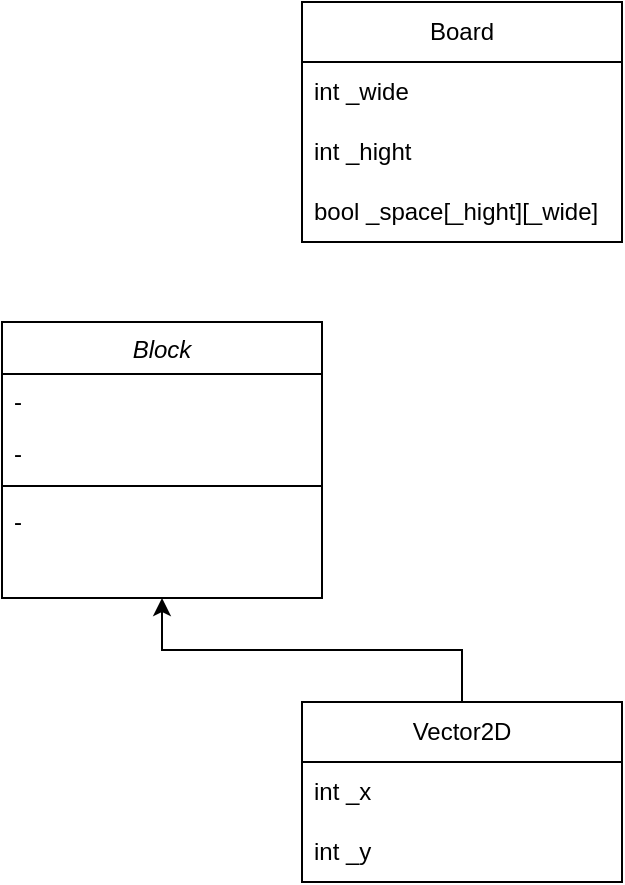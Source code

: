 <mxfile pages="2">
    <diagram id="C5RBs43oDa-KdzZeNtuy" name="다이어그램">
        <mxGraphModel dx="836" dy="772" grid="1" gridSize="10" guides="1" tooltips="1" connect="1" arrows="1" fold="1" page="1" pageScale="1" pageWidth="827" pageHeight="1169" math="0" shadow="0">
            <root>
                <mxCell id="WIyWlLk6GJQsqaUBKTNV-0"/>
                <mxCell id="WIyWlLk6GJQsqaUBKTNV-1" parent="WIyWlLk6GJQsqaUBKTNV-0"/>
                <mxCell id="zkfFHV4jXpPFQw0GAbJ--0" value="Block" style="swimlane;fontStyle=2;align=center;verticalAlign=top;childLayout=stackLayout;horizontal=1;startSize=26;horizontalStack=0;resizeParent=1;resizeLast=0;collapsible=1;marginBottom=0;rounded=0;shadow=0;strokeWidth=1;" parent="WIyWlLk6GJQsqaUBKTNV-1" vertex="1">
                    <mxGeometry x="210" y="280" width="160" height="138" as="geometry">
                        <mxRectangle x="230" y="140" width="160" height="26" as="alternateBounds"/>
                    </mxGeometry>
                </mxCell>
                <mxCell id="zkfFHV4jXpPFQw0GAbJ--1" value="-" style="text;align=left;verticalAlign=top;spacingLeft=4;spacingRight=4;overflow=hidden;rotatable=0;points=[[0,0.5],[1,0.5]];portConstraint=eastwest;" parent="zkfFHV4jXpPFQw0GAbJ--0" vertex="1">
                    <mxGeometry y="26" width="160" height="26" as="geometry"/>
                </mxCell>
                <mxCell id="zkfFHV4jXpPFQw0GAbJ--3" value="-" style="text;align=left;verticalAlign=top;spacingLeft=4;spacingRight=4;overflow=hidden;rotatable=0;points=[[0,0.5],[1,0.5]];portConstraint=eastwest;rounded=0;shadow=0;html=0;" parent="zkfFHV4jXpPFQw0GAbJ--0" vertex="1">
                    <mxGeometry y="52" width="160" height="26" as="geometry"/>
                </mxCell>
                <mxCell id="zkfFHV4jXpPFQw0GAbJ--4" value="" style="line;html=1;strokeWidth=1;align=left;verticalAlign=middle;spacingTop=-1;spacingLeft=3;spacingRight=3;rotatable=0;labelPosition=right;points=[];portConstraint=eastwest;" parent="zkfFHV4jXpPFQw0GAbJ--0" vertex="1">
                    <mxGeometry y="78" width="160" height="8" as="geometry"/>
                </mxCell>
                <mxCell id="zkfFHV4jXpPFQw0GAbJ--5" value="-" style="text;align=left;verticalAlign=top;spacingLeft=4;spacingRight=4;overflow=hidden;rotatable=0;points=[[0,0.5],[1,0.5]];portConstraint=eastwest;" parent="zkfFHV4jXpPFQw0GAbJ--0" vertex="1">
                    <mxGeometry y="86" width="160" height="26" as="geometry"/>
                </mxCell>
                <mxCell id="xCJ_P6vxHK_zwXHKHDwB-5" style="edgeStyle=orthogonalEdgeStyle;rounded=0;orthogonalLoop=1;jettySize=auto;html=1;exitX=0.5;exitY=0;exitDx=0;exitDy=0;entryX=0.5;entryY=1;entryDx=0;entryDy=0;" parent="WIyWlLk6GJQsqaUBKTNV-1" source="xCJ_P6vxHK_zwXHKHDwB-0" target="zkfFHV4jXpPFQw0GAbJ--0" edge="1">
                    <mxGeometry relative="1" as="geometry"/>
                </mxCell>
                <mxCell id="xCJ_P6vxHK_zwXHKHDwB-0" value="Vector2D" style="swimlane;fontStyle=0;childLayout=stackLayout;horizontal=1;startSize=30;horizontalStack=0;resizeParent=1;resizeParentMax=0;resizeLast=0;collapsible=1;marginBottom=0;whiteSpace=wrap;html=1;" parent="WIyWlLk6GJQsqaUBKTNV-1" vertex="1">
                    <mxGeometry x="360" y="470" width="160" height="90" as="geometry"/>
                </mxCell>
                <mxCell id="xCJ_P6vxHK_zwXHKHDwB-1" value="int _x" style="text;strokeColor=none;fillColor=none;align=left;verticalAlign=middle;spacingLeft=4;spacingRight=4;overflow=hidden;points=[[0,0.5],[1,0.5]];portConstraint=eastwest;rotatable=0;whiteSpace=wrap;html=1;" parent="xCJ_P6vxHK_zwXHKHDwB-0" vertex="1">
                    <mxGeometry y="30" width="160" height="30" as="geometry"/>
                </mxCell>
                <mxCell id="xCJ_P6vxHK_zwXHKHDwB-2" value="int _y" style="text;strokeColor=none;fillColor=none;align=left;verticalAlign=middle;spacingLeft=4;spacingRight=4;overflow=hidden;points=[[0,0.5],[1,0.5]];portConstraint=eastwest;rotatable=0;whiteSpace=wrap;html=1;" parent="xCJ_P6vxHK_zwXHKHDwB-0" vertex="1">
                    <mxGeometry y="60" width="160" height="30" as="geometry"/>
                </mxCell>
                <mxCell id="xCJ_P6vxHK_zwXHKHDwB-6" value="Board" style="swimlane;fontStyle=0;childLayout=stackLayout;horizontal=1;startSize=30;horizontalStack=0;resizeParent=1;resizeParentMax=0;resizeLast=0;collapsible=1;marginBottom=0;whiteSpace=wrap;html=1;" parent="WIyWlLk6GJQsqaUBKTNV-1" vertex="1">
                    <mxGeometry x="360" y="120" width="160" height="120" as="geometry"/>
                </mxCell>
                <mxCell id="xCJ_P6vxHK_zwXHKHDwB-7" value="int _wide" style="text;strokeColor=none;fillColor=none;align=left;verticalAlign=middle;spacingLeft=4;spacingRight=4;overflow=hidden;points=[[0,0.5],[1,0.5]];portConstraint=eastwest;rotatable=0;whiteSpace=wrap;html=1;" parent="xCJ_P6vxHK_zwXHKHDwB-6" vertex="1">
                    <mxGeometry y="30" width="160" height="30" as="geometry"/>
                </mxCell>
                <mxCell id="xCJ_P6vxHK_zwXHKHDwB-8" value="int _hight" style="text;strokeColor=none;fillColor=none;align=left;verticalAlign=middle;spacingLeft=4;spacingRight=4;overflow=hidden;points=[[0,0.5],[1,0.5]];portConstraint=eastwest;rotatable=0;whiteSpace=wrap;html=1;" parent="xCJ_P6vxHK_zwXHKHDwB-6" vertex="1">
                    <mxGeometry y="60" width="160" height="30" as="geometry"/>
                </mxCell>
                <mxCell id="xCJ_P6vxHK_zwXHKHDwB-9" value="bool _space[_hight][_wide]" style="text;strokeColor=none;fillColor=none;align=left;verticalAlign=middle;spacingLeft=4;spacingRight=4;overflow=hidden;points=[[0,0.5],[1,0.5]];portConstraint=eastwest;rotatable=0;whiteSpace=wrap;html=1;" parent="xCJ_P6vxHK_zwXHKHDwB-6" vertex="1">
                    <mxGeometry y="90" width="160" height="30" as="geometry"/>
                </mxCell>
            </root>
        </mxGraphModel>
    </diagram>
    <diagram id="goI9UUk-4y_XeWHyHpmn" name="블럭출력">
        <mxGraphModel dx="836" dy="772" grid="1" gridSize="10" guides="1" tooltips="1" connect="1" arrows="1" fold="1" page="1" pageScale="1" pageWidth="827" pageHeight="1169" math="0" shadow="0">
            <root>
                <mxCell id="0"/>
                <mxCell id="1" parent="0"/>
                <mxCell id="CldsLVmz3Z1M7uYQaKjE-5" value="" style="edgeStyle=orthogonalEdgeStyle;rounded=0;orthogonalLoop=1;jettySize=auto;html=1;" parent="1" source="CldsLVmz3Z1M7uYQaKjE-1" target="CldsLVmz3Z1M7uYQaKjE-4" edge="1">
                    <mxGeometry relative="1" as="geometry"/>
                </mxCell>
                <mxCell id="CldsLVmz3Z1M7uYQaKjE-1" value="시작" style="rounded=1;whiteSpace=wrap;html=1;arcSize=50;" parent="1" vertex="1">
                    <mxGeometry x="354" y="80" width="120" height="60" as="geometry"/>
                </mxCell>
                <mxCell id="CldsLVmz3Z1M7uYQaKjE-3" value="&lt;h1 style=&quot;margin-top: 0px;&quot;&gt;블럭 출력 로직&lt;/h1&gt;&lt;div&gt;가로 10, 세로 20의 2차원 평면 공간에서&lt;br&gt;원하는 좌표 위치에 1:1 사이즈 블럭 출력하기.&lt;/div&gt;" style="text;html=1;whiteSpace=wrap;overflow=hidden;rounded=0;" parent="1" vertex="1">
                    <mxGeometry x="12" y="40" width="300" height="100" as="geometry"/>
                </mxCell>
                <mxCell id="3W8HonQGC67jXrFUT0EA-2" value="" style="edgeStyle=none;html=1;" edge="1" parent="1" source="CldsLVmz3Z1M7uYQaKjE-4" target="3W8HonQGC67jXrFUT0EA-1">
                    <mxGeometry relative="1" as="geometry"/>
                </mxCell>
                <mxCell id="CldsLVmz3Z1M7uYQaKjE-4" value="2D 보드[20][10] = all 0;&lt;div&gt;블럭 = 좌표 설정&lt;/div&gt;" style="rounded=0;whiteSpace=wrap;html=1;" parent="1" vertex="1">
                    <mxGeometry x="321" y="180" width="186" height="60" as="geometry"/>
                </mxCell>
                <mxCell id="3W8HonQGC67jXrFUT0EA-4" value="" style="edgeStyle=none;html=1;" edge="1" parent="1" source="3W8HonQGC67jXrFUT0EA-1" target="3W8HonQGC67jXrFUT0EA-3">
                    <mxGeometry relative="1" as="geometry"/>
                </mxCell>
                <mxCell id="3W8HonQGC67jXrFUT0EA-1" value="while(1)" style="rhombus;whiteSpace=wrap;html=1;rounded=0;" vertex="1" parent="1">
                    <mxGeometry x="318" y="280" width="192" height="80" as="geometry"/>
                </mxCell>
                <mxCell id="3W8HonQGC67jXrFUT0EA-8" value="" style="edgeStyle=none;html=1;" edge="1" parent="1" source="3W8HonQGC67jXrFUT0EA-3" target="3W8HonQGC67jXrFUT0EA-7">
                    <mxGeometry relative="1" as="geometry"/>
                </mxCell>
                <mxCell id="3W8HonQGC67jXrFUT0EA-3" value="화면 초기화" style="whiteSpace=wrap;html=1;rounded=0;" vertex="1" parent="1">
                    <mxGeometry x="318" y="400" width="192" height="60" as="geometry"/>
                </mxCell>
                <mxCell id="3W8HonQGC67jXrFUT0EA-10" value="" style="edgeStyle=none;html=1;" edge="1" parent="1" source="3W8HonQGC67jXrFUT0EA-7" target="3W8HonQGC67jXrFUT0EA-9">
                    <mxGeometry relative="1" as="geometry"/>
                </mxCell>
                <mxCell id="3W8HonQGC67jXrFUT0EA-22" style="edgeStyle=none;html=1;exitX=0;exitY=0.5;exitDx=0;exitDy=0;entryX=0.5;entryY=0;entryDx=0;entryDy=0;" edge="1" parent="1" source="3W8HonQGC67jXrFUT0EA-7" target="3W8HonQGC67jXrFUT0EA-1">
                    <mxGeometry relative="1" as="geometry">
                        <Array as="points">
                            <mxPoint x="210" y="583"/>
                            <mxPoint x="210" y="260"/>
                            <mxPoint x="414" y="260"/>
                        </Array>
                    </mxGeometry>
                </mxCell>
                <mxCell id="3W8HonQGC67jXrFUT0EA-7" value="for (int i; i &amp;lt; _hight; i++)" style="rhombus;whiteSpace=wrap;html=1;rounded=0;" vertex="1" parent="1">
                    <mxGeometry x="314.5" y="520" width="199" height="125" as="geometry"/>
                </mxCell>
                <mxCell id="3W8HonQGC67jXrFUT0EA-14" value="" style="edgeStyle=none;html=1;" edge="1" parent="1" source="3W8HonQGC67jXrFUT0EA-9" target="3W8HonQGC67jXrFUT0EA-13">
                    <mxGeometry relative="1" as="geometry"/>
                </mxCell>
                <mxCell id="3W8HonQGC67jXrFUT0EA-21" style="edgeStyle=none;html=1;exitX=0;exitY=0.5;exitDx=0;exitDy=0;entryX=0.5;entryY=0;entryDx=0;entryDy=0;" edge="1" parent="1" source="3W8HonQGC67jXrFUT0EA-9" target="3W8HonQGC67jXrFUT0EA-7">
                    <mxGeometry relative="1" as="geometry">
                        <Array as="points">
                            <mxPoint x="260" y="740"/>
                            <mxPoint x="260" y="500"/>
                            <mxPoint x="414" y="500"/>
                        </Array>
                    </mxGeometry>
                </mxCell>
                <mxCell id="3W8HonQGC67jXrFUT0EA-9" value="for (int j; j &amp;lt; _wide; j++)" style="rhombus;whiteSpace=wrap;html=1;rounded=0;" vertex="1" parent="1">
                    <mxGeometry x="314" y="690" width="200" height="100" as="geometry"/>
                </mxCell>
                <mxCell id="3W8HonQGC67jXrFUT0EA-16" value="" style="edgeStyle=none;html=1;" edge="1" parent="1" source="3W8HonQGC67jXrFUT0EA-13" target="3W8HonQGC67jXrFUT0EA-15">
                    <mxGeometry relative="1" as="geometry"/>
                </mxCell>
                <mxCell id="3W8HonQGC67jXrFUT0EA-18" value="" style="edgeStyle=none;html=1;" edge="1" parent="1" source="3W8HonQGC67jXrFUT0EA-13" target="3W8HonQGC67jXrFUT0EA-17">
                    <mxGeometry relative="1" as="geometry">
                        <Array as="points">
                            <mxPoint x="657" y="890"/>
                        </Array>
                    </mxGeometry>
                </mxCell>
                <mxCell id="3W8HonQGC67jXrFUT0EA-13" value="if ( i == 블럭._y &amp;amp;&amp;amp; j == 블럭._x )" style="rhombus;whiteSpace=wrap;html=1;rounded=0;" vertex="1" parent="1">
                    <mxGeometry x="314" y="840" width="200" height="100" as="geometry"/>
                </mxCell>
                <mxCell id="3W8HonQGC67jXrFUT0EA-19" style="edgeStyle=none;html=1;exitX=0.5;exitY=1;exitDx=0;exitDy=0;entryX=0.5;entryY=0;entryDx=0;entryDy=0;" edge="1" parent="1" source="3W8HonQGC67jXrFUT0EA-15" target="3W8HonQGC67jXrFUT0EA-9">
                    <mxGeometry relative="1" as="geometry">
                        <Array as="points">
                            <mxPoint x="414" y="1130"/>
                            <mxPoint x="230" y="1130"/>
                            <mxPoint x="230" y="660"/>
                            <mxPoint x="414" y="660"/>
                        </Array>
                    </mxGeometry>
                </mxCell>
                <mxCell id="3W8HonQGC67jXrFUT0EA-15" value="std::cout &amp;lt;&amp;lt; 'ㅁ' ;" style="whiteSpace=wrap;html=1;rounded=0;" vertex="1" parent="1">
                    <mxGeometry x="308" y="1000" width="212" height="60" as="geometry"/>
                </mxCell>
                <mxCell id="3W8HonQGC67jXrFUT0EA-20" style="edgeStyle=none;html=1;exitX=0.5;exitY=1;exitDx=0;exitDy=0;entryX=0.5;entryY=0;entryDx=0;entryDy=0;" edge="1" parent="1" source="3W8HonQGC67jXrFUT0EA-17" target="3W8HonQGC67jXrFUT0EA-9">
                    <mxGeometry relative="1" as="geometry">
                        <mxPoint x="410" y="1130" as="targetPoint"/>
                        <Array as="points">
                            <mxPoint x="657" y="1130"/>
                            <mxPoint x="230" y="1130"/>
                            <mxPoint x="230" y="660"/>
                            <mxPoint x="414" y="660"/>
                        </Array>
                    </mxGeometry>
                </mxCell>
                <mxCell id="3W8HonQGC67jXrFUT0EA-17" value="std::cout &amp;lt;&amp;lt; ' ' ;" style="whiteSpace=wrap;html=1;rounded=0;" vertex="1" parent="1">
                    <mxGeometry x="560" y="1000" width="194" height="60" as="geometry"/>
                </mxCell>
            </root>
        </mxGraphModel>
    </diagram>
</mxfile>